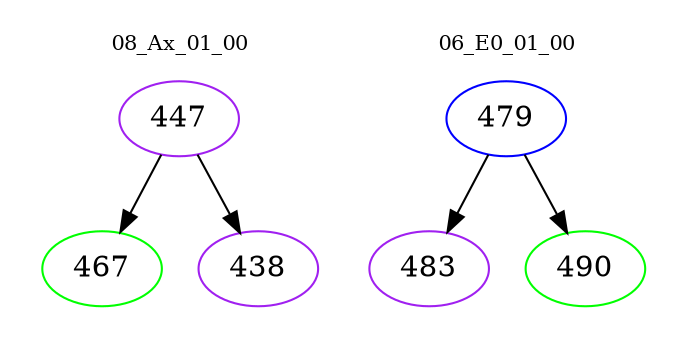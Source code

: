 digraph{
subgraph cluster_0 {
color = white
label = "08_Ax_01_00";
fontsize=10;
T0_447 [label="447", color="purple"]
T0_447 -> T0_467 [color="black"]
T0_467 [label="467", color="green"]
T0_447 -> T0_438 [color="black"]
T0_438 [label="438", color="purple"]
}
subgraph cluster_1 {
color = white
label = "06_E0_01_00";
fontsize=10;
T1_479 [label="479", color="blue"]
T1_479 -> T1_483 [color="black"]
T1_483 [label="483", color="purple"]
T1_479 -> T1_490 [color="black"]
T1_490 [label="490", color="green"]
}
}
